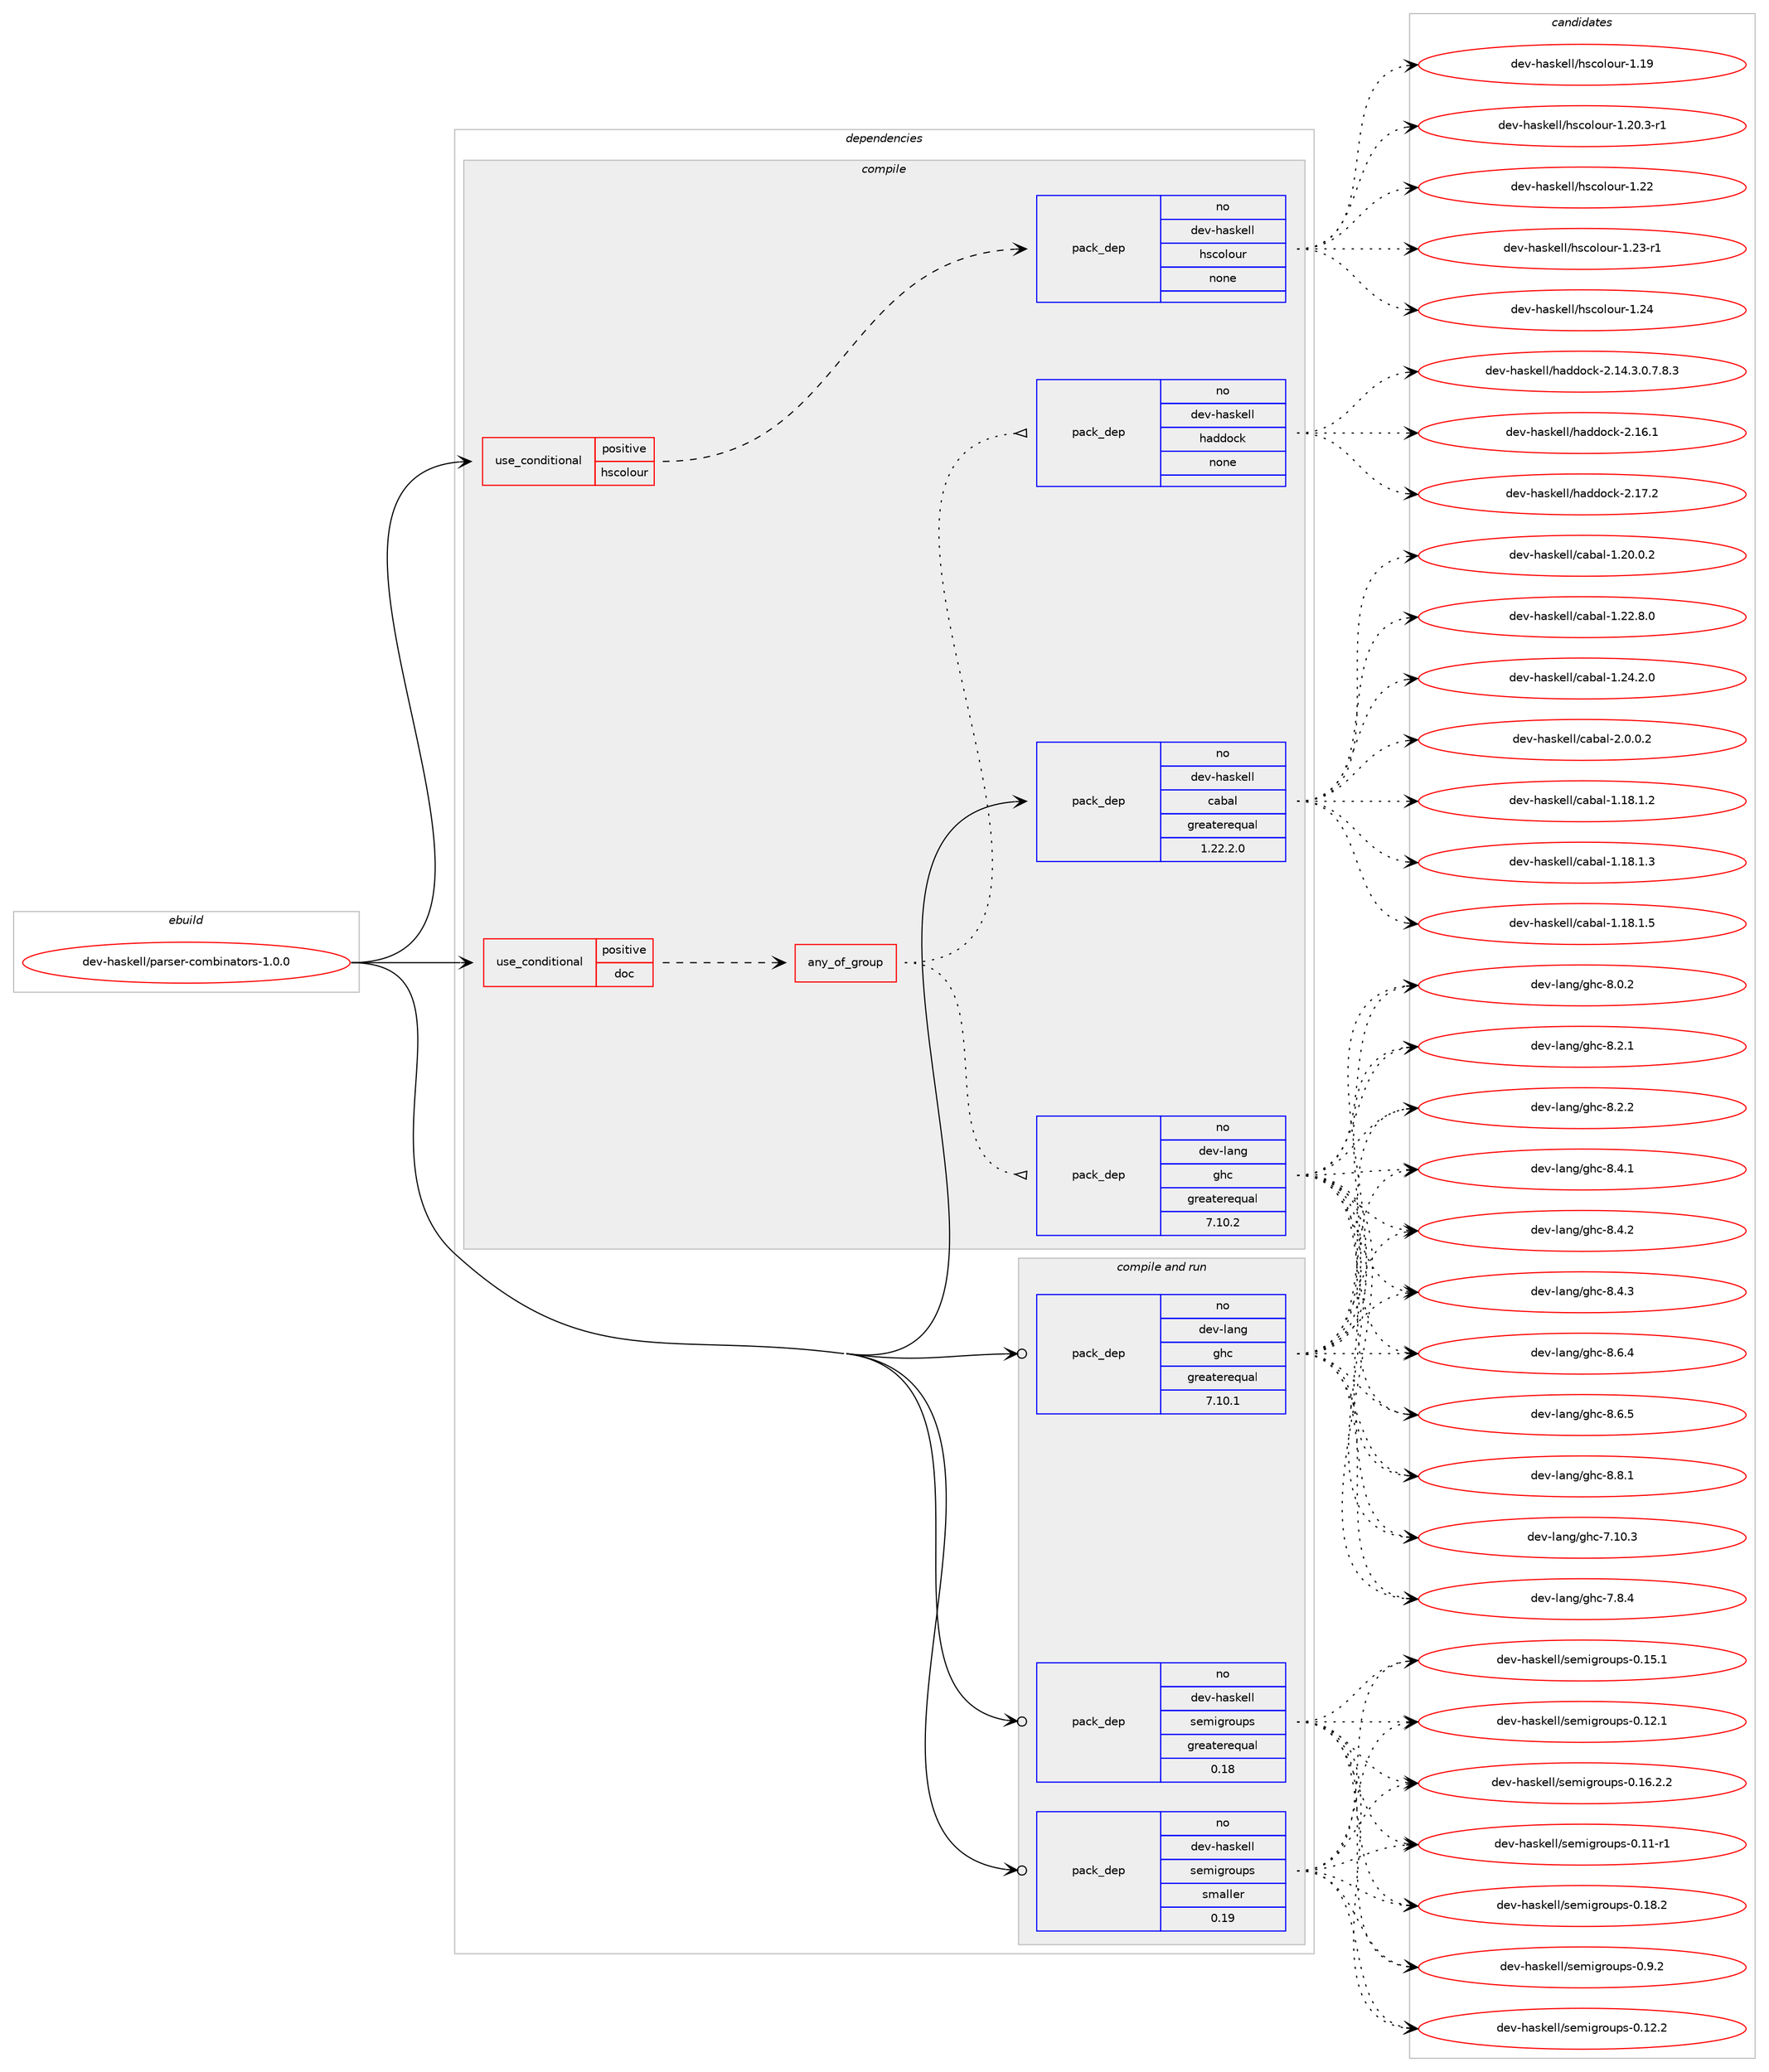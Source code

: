 digraph prolog {

# *************
# Graph options
# *************

newrank=true;
concentrate=true;
compound=true;
graph [rankdir=LR,fontname=Helvetica,fontsize=10,ranksep=1.5];#, ranksep=2.5, nodesep=0.2];
edge  [arrowhead=vee];
node  [fontname=Helvetica,fontsize=10];

# **********
# The ebuild
# **********

subgraph cluster_leftcol {
color=gray;
rank=same;
label=<<i>ebuild</i>>;
id [label="dev-haskell/parser-combinators-1.0.0", color=red, width=4, href="../dev-haskell/parser-combinators-1.0.0.svg"];
}

# ****************
# The dependencies
# ****************

subgraph cluster_midcol {
color=gray;
label=<<i>dependencies</i>>;
subgraph cluster_compile {
fillcolor="#eeeeee";
style=filled;
label=<<i>compile</i>>;
subgraph cond127105 {
dependency541143 [label=<<TABLE BORDER="0" CELLBORDER="1" CELLSPACING="0" CELLPADDING="4"><TR><TD ROWSPAN="3" CELLPADDING="10">use_conditional</TD></TR><TR><TD>positive</TD></TR><TR><TD>doc</TD></TR></TABLE>>, shape=none, color=red];
subgraph any10306 {
dependency541144 [label=<<TABLE BORDER="0" CELLBORDER="1" CELLSPACING="0" CELLPADDING="4"><TR><TD CELLPADDING="10">any_of_group</TD></TR></TABLE>>, shape=none, color=red];subgraph pack403375 {
dependency541145 [label=<<TABLE BORDER="0" CELLBORDER="1" CELLSPACING="0" CELLPADDING="4" WIDTH="220"><TR><TD ROWSPAN="6" CELLPADDING="30">pack_dep</TD></TR><TR><TD WIDTH="110">no</TD></TR><TR><TD>dev-haskell</TD></TR><TR><TD>haddock</TD></TR><TR><TD>none</TD></TR><TR><TD></TD></TR></TABLE>>, shape=none, color=blue];
}
dependency541144:e -> dependency541145:w [weight=20,style="dotted",arrowhead="oinv"];
subgraph pack403376 {
dependency541146 [label=<<TABLE BORDER="0" CELLBORDER="1" CELLSPACING="0" CELLPADDING="4" WIDTH="220"><TR><TD ROWSPAN="6" CELLPADDING="30">pack_dep</TD></TR><TR><TD WIDTH="110">no</TD></TR><TR><TD>dev-lang</TD></TR><TR><TD>ghc</TD></TR><TR><TD>greaterequal</TD></TR><TR><TD>7.10.2</TD></TR></TABLE>>, shape=none, color=blue];
}
dependency541144:e -> dependency541146:w [weight=20,style="dotted",arrowhead="oinv"];
}
dependency541143:e -> dependency541144:w [weight=20,style="dashed",arrowhead="vee"];
}
id:e -> dependency541143:w [weight=20,style="solid",arrowhead="vee"];
subgraph cond127106 {
dependency541147 [label=<<TABLE BORDER="0" CELLBORDER="1" CELLSPACING="0" CELLPADDING="4"><TR><TD ROWSPAN="3" CELLPADDING="10">use_conditional</TD></TR><TR><TD>positive</TD></TR><TR><TD>hscolour</TD></TR></TABLE>>, shape=none, color=red];
subgraph pack403377 {
dependency541148 [label=<<TABLE BORDER="0" CELLBORDER="1" CELLSPACING="0" CELLPADDING="4" WIDTH="220"><TR><TD ROWSPAN="6" CELLPADDING="30">pack_dep</TD></TR><TR><TD WIDTH="110">no</TD></TR><TR><TD>dev-haskell</TD></TR><TR><TD>hscolour</TD></TR><TR><TD>none</TD></TR><TR><TD></TD></TR></TABLE>>, shape=none, color=blue];
}
dependency541147:e -> dependency541148:w [weight=20,style="dashed",arrowhead="vee"];
}
id:e -> dependency541147:w [weight=20,style="solid",arrowhead="vee"];
subgraph pack403378 {
dependency541149 [label=<<TABLE BORDER="0" CELLBORDER="1" CELLSPACING="0" CELLPADDING="4" WIDTH="220"><TR><TD ROWSPAN="6" CELLPADDING="30">pack_dep</TD></TR><TR><TD WIDTH="110">no</TD></TR><TR><TD>dev-haskell</TD></TR><TR><TD>cabal</TD></TR><TR><TD>greaterequal</TD></TR><TR><TD>1.22.2.0</TD></TR></TABLE>>, shape=none, color=blue];
}
id:e -> dependency541149:w [weight=20,style="solid",arrowhead="vee"];
}
subgraph cluster_compileandrun {
fillcolor="#eeeeee";
style=filled;
label=<<i>compile and run</i>>;
subgraph pack403379 {
dependency541150 [label=<<TABLE BORDER="0" CELLBORDER="1" CELLSPACING="0" CELLPADDING="4" WIDTH="220"><TR><TD ROWSPAN="6" CELLPADDING="30">pack_dep</TD></TR><TR><TD WIDTH="110">no</TD></TR><TR><TD>dev-haskell</TD></TR><TR><TD>semigroups</TD></TR><TR><TD>greaterequal</TD></TR><TR><TD>0.18</TD></TR></TABLE>>, shape=none, color=blue];
}
id:e -> dependency541150:w [weight=20,style="solid",arrowhead="odotvee"];
subgraph pack403380 {
dependency541151 [label=<<TABLE BORDER="0" CELLBORDER="1" CELLSPACING="0" CELLPADDING="4" WIDTH="220"><TR><TD ROWSPAN="6" CELLPADDING="30">pack_dep</TD></TR><TR><TD WIDTH="110">no</TD></TR><TR><TD>dev-haskell</TD></TR><TR><TD>semigroups</TD></TR><TR><TD>smaller</TD></TR><TR><TD>0.19</TD></TR></TABLE>>, shape=none, color=blue];
}
id:e -> dependency541151:w [weight=20,style="solid",arrowhead="odotvee"];
subgraph pack403381 {
dependency541152 [label=<<TABLE BORDER="0" CELLBORDER="1" CELLSPACING="0" CELLPADDING="4" WIDTH="220"><TR><TD ROWSPAN="6" CELLPADDING="30">pack_dep</TD></TR><TR><TD WIDTH="110">no</TD></TR><TR><TD>dev-lang</TD></TR><TR><TD>ghc</TD></TR><TR><TD>greaterequal</TD></TR><TR><TD>7.10.1</TD></TR></TABLE>>, shape=none, color=blue];
}
id:e -> dependency541152:w [weight=20,style="solid",arrowhead="odotvee"];
}
subgraph cluster_run {
fillcolor="#eeeeee";
style=filled;
label=<<i>run</i>>;
}
}

# **************
# The candidates
# **************

subgraph cluster_choices {
rank=same;
color=gray;
label=<<i>candidates</i>>;

subgraph choice403375 {
color=black;
nodesep=1;
choice1001011184510497115107101108108471049710010011199107455046495246514648465546564651 [label="dev-haskell/haddock-2.14.3.0.7.8.3", color=red, width=4,href="../dev-haskell/haddock-2.14.3.0.7.8.3.svg"];
choice100101118451049711510710110810847104971001001119910745504649544649 [label="dev-haskell/haddock-2.16.1", color=red, width=4,href="../dev-haskell/haddock-2.16.1.svg"];
choice100101118451049711510710110810847104971001001119910745504649554650 [label="dev-haskell/haddock-2.17.2", color=red, width=4,href="../dev-haskell/haddock-2.17.2.svg"];
dependency541145:e -> choice1001011184510497115107101108108471049710010011199107455046495246514648465546564651:w [style=dotted,weight="100"];
dependency541145:e -> choice100101118451049711510710110810847104971001001119910745504649544649:w [style=dotted,weight="100"];
dependency541145:e -> choice100101118451049711510710110810847104971001001119910745504649554650:w [style=dotted,weight="100"];
}
subgraph choice403376 {
color=black;
nodesep=1;
choice1001011184510897110103471031049945554649484651 [label="dev-lang/ghc-7.10.3", color=red, width=4,href="../dev-lang/ghc-7.10.3.svg"];
choice10010111845108971101034710310499455546564652 [label="dev-lang/ghc-7.8.4", color=red, width=4,href="../dev-lang/ghc-7.8.4.svg"];
choice10010111845108971101034710310499455646484650 [label="dev-lang/ghc-8.0.2", color=red, width=4,href="../dev-lang/ghc-8.0.2.svg"];
choice10010111845108971101034710310499455646504649 [label="dev-lang/ghc-8.2.1", color=red, width=4,href="../dev-lang/ghc-8.2.1.svg"];
choice10010111845108971101034710310499455646504650 [label="dev-lang/ghc-8.2.2", color=red, width=4,href="../dev-lang/ghc-8.2.2.svg"];
choice10010111845108971101034710310499455646524649 [label="dev-lang/ghc-8.4.1", color=red, width=4,href="../dev-lang/ghc-8.4.1.svg"];
choice10010111845108971101034710310499455646524650 [label="dev-lang/ghc-8.4.2", color=red, width=4,href="../dev-lang/ghc-8.4.2.svg"];
choice10010111845108971101034710310499455646524651 [label="dev-lang/ghc-8.4.3", color=red, width=4,href="../dev-lang/ghc-8.4.3.svg"];
choice10010111845108971101034710310499455646544652 [label="dev-lang/ghc-8.6.4", color=red, width=4,href="../dev-lang/ghc-8.6.4.svg"];
choice10010111845108971101034710310499455646544653 [label="dev-lang/ghc-8.6.5", color=red, width=4,href="../dev-lang/ghc-8.6.5.svg"];
choice10010111845108971101034710310499455646564649 [label="dev-lang/ghc-8.8.1", color=red, width=4,href="../dev-lang/ghc-8.8.1.svg"];
dependency541146:e -> choice1001011184510897110103471031049945554649484651:w [style=dotted,weight="100"];
dependency541146:e -> choice10010111845108971101034710310499455546564652:w [style=dotted,weight="100"];
dependency541146:e -> choice10010111845108971101034710310499455646484650:w [style=dotted,weight="100"];
dependency541146:e -> choice10010111845108971101034710310499455646504649:w [style=dotted,weight="100"];
dependency541146:e -> choice10010111845108971101034710310499455646504650:w [style=dotted,weight="100"];
dependency541146:e -> choice10010111845108971101034710310499455646524649:w [style=dotted,weight="100"];
dependency541146:e -> choice10010111845108971101034710310499455646524650:w [style=dotted,weight="100"];
dependency541146:e -> choice10010111845108971101034710310499455646524651:w [style=dotted,weight="100"];
dependency541146:e -> choice10010111845108971101034710310499455646544652:w [style=dotted,weight="100"];
dependency541146:e -> choice10010111845108971101034710310499455646544653:w [style=dotted,weight="100"];
dependency541146:e -> choice10010111845108971101034710310499455646564649:w [style=dotted,weight="100"];
}
subgraph choice403377 {
color=black;
nodesep=1;
choice100101118451049711510710110810847104115991111081111171144549464957 [label="dev-haskell/hscolour-1.19", color=red, width=4,href="../dev-haskell/hscolour-1.19.svg"];
choice10010111845104971151071011081084710411599111108111117114454946504846514511449 [label="dev-haskell/hscolour-1.20.3-r1", color=red, width=4,href="../dev-haskell/hscolour-1.20.3-r1.svg"];
choice100101118451049711510710110810847104115991111081111171144549465050 [label="dev-haskell/hscolour-1.22", color=red, width=4,href="../dev-haskell/hscolour-1.22.svg"];
choice1001011184510497115107101108108471041159911110811111711445494650514511449 [label="dev-haskell/hscolour-1.23-r1", color=red, width=4,href="../dev-haskell/hscolour-1.23-r1.svg"];
choice100101118451049711510710110810847104115991111081111171144549465052 [label="dev-haskell/hscolour-1.24", color=red, width=4,href="../dev-haskell/hscolour-1.24.svg"];
dependency541148:e -> choice100101118451049711510710110810847104115991111081111171144549464957:w [style=dotted,weight="100"];
dependency541148:e -> choice10010111845104971151071011081084710411599111108111117114454946504846514511449:w [style=dotted,weight="100"];
dependency541148:e -> choice100101118451049711510710110810847104115991111081111171144549465050:w [style=dotted,weight="100"];
dependency541148:e -> choice1001011184510497115107101108108471041159911110811111711445494650514511449:w [style=dotted,weight="100"];
dependency541148:e -> choice100101118451049711510710110810847104115991111081111171144549465052:w [style=dotted,weight="100"];
}
subgraph choice403378 {
color=black;
nodesep=1;
choice10010111845104971151071011081084799979897108454946495646494650 [label="dev-haskell/cabal-1.18.1.2", color=red, width=4,href="../dev-haskell/cabal-1.18.1.2.svg"];
choice10010111845104971151071011081084799979897108454946495646494651 [label="dev-haskell/cabal-1.18.1.3", color=red, width=4,href="../dev-haskell/cabal-1.18.1.3.svg"];
choice10010111845104971151071011081084799979897108454946495646494653 [label="dev-haskell/cabal-1.18.1.5", color=red, width=4,href="../dev-haskell/cabal-1.18.1.5.svg"];
choice10010111845104971151071011081084799979897108454946504846484650 [label="dev-haskell/cabal-1.20.0.2", color=red, width=4,href="../dev-haskell/cabal-1.20.0.2.svg"];
choice10010111845104971151071011081084799979897108454946505046564648 [label="dev-haskell/cabal-1.22.8.0", color=red, width=4,href="../dev-haskell/cabal-1.22.8.0.svg"];
choice10010111845104971151071011081084799979897108454946505246504648 [label="dev-haskell/cabal-1.24.2.0", color=red, width=4,href="../dev-haskell/cabal-1.24.2.0.svg"];
choice100101118451049711510710110810847999798971084550464846484650 [label="dev-haskell/cabal-2.0.0.2", color=red, width=4,href="../dev-haskell/cabal-2.0.0.2.svg"];
dependency541149:e -> choice10010111845104971151071011081084799979897108454946495646494650:w [style=dotted,weight="100"];
dependency541149:e -> choice10010111845104971151071011081084799979897108454946495646494651:w [style=dotted,weight="100"];
dependency541149:e -> choice10010111845104971151071011081084799979897108454946495646494653:w [style=dotted,weight="100"];
dependency541149:e -> choice10010111845104971151071011081084799979897108454946504846484650:w [style=dotted,weight="100"];
dependency541149:e -> choice10010111845104971151071011081084799979897108454946505046564648:w [style=dotted,weight="100"];
dependency541149:e -> choice10010111845104971151071011081084799979897108454946505246504648:w [style=dotted,weight="100"];
dependency541149:e -> choice100101118451049711510710110810847999798971084550464846484650:w [style=dotted,weight="100"];
}
subgraph choice403379 {
color=black;
nodesep=1;
choice10010111845104971151071011081084711510110910510311411111711211545484649494511449 [label="dev-haskell/semigroups-0.11-r1", color=red, width=4,href="../dev-haskell/semigroups-0.11-r1.svg"];
choice10010111845104971151071011081084711510110910510311411111711211545484649504649 [label="dev-haskell/semigroups-0.12.1", color=red, width=4,href="../dev-haskell/semigroups-0.12.1.svg"];
choice10010111845104971151071011081084711510110910510311411111711211545484649504650 [label="dev-haskell/semigroups-0.12.2", color=red, width=4,href="../dev-haskell/semigroups-0.12.2.svg"];
choice10010111845104971151071011081084711510110910510311411111711211545484649534649 [label="dev-haskell/semigroups-0.15.1", color=red, width=4,href="../dev-haskell/semigroups-0.15.1.svg"];
choice100101118451049711510710110810847115101109105103114111117112115454846495446504650 [label="dev-haskell/semigroups-0.16.2.2", color=red, width=4,href="../dev-haskell/semigroups-0.16.2.2.svg"];
choice10010111845104971151071011081084711510110910510311411111711211545484649564650 [label="dev-haskell/semigroups-0.18.2", color=red, width=4,href="../dev-haskell/semigroups-0.18.2.svg"];
choice100101118451049711510710110810847115101109105103114111117112115454846574650 [label="dev-haskell/semigroups-0.9.2", color=red, width=4,href="../dev-haskell/semigroups-0.9.2.svg"];
dependency541150:e -> choice10010111845104971151071011081084711510110910510311411111711211545484649494511449:w [style=dotted,weight="100"];
dependency541150:e -> choice10010111845104971151071011081084711510110910510311411111711211545484649504649:w [style=dotted,weight="100"];
dependency541150:e -> choice10010111845104971151071011081084711510110910510311411111711211545484649504650:w [style=dotted,weight="100"];
dependency541150:e -> choice10010111845104971151071011081084711510110910510311411111711211545484649534649:w [style=dotted,weight="100"];
dependency541150:e -> choice100101118451049711510710110810847115101109105103114111117112115454846495446504650:w [style=dotted,weight="100"];
dependency541150:e -> choice10010111845104971151071011081084711510110910510311411111711211545484649564650:w [style=dotted,weight="100"];
dependency541150:e -> choice100101118451049711510710110810847115101109105103114111117112115454846574650:w [style=dotted,weight="100"];
}
subgraph choice403380 {
color=black;
nodesep=1;
choice10010111845104971151071011081084711510110910510311411111711211545484649494511449 [label="dev-haskell/semigroups-0.11-r1", color=red, width=4,href="../dev-haskell/semigroups-0.11-r1.svg"];
choice10010111845104971151071011081084711510110910510311411111711211545484649504649 [label="dev-haskell/semigroups-0.12.1", color=red, width=4,href="../dev-haskell/semigroups-0.12.1.svg"];
choice10010111845104971151071011081084711510110910510311411111711211545484649504650 [label="dev-haskell/semigroups-0.12.2", color=red, width=4,href="../dev-haskell/semigroups-0.12.2.svg"];
choice10010111845104971151071011081084711510110910510311411111711211545484649534649 [label="dev-haskell/semigroups-0.15.1", color=red, width=4,href="../dev-haskell/semigroups-0.15.1.svg"];
choice100101118451049711510710110810847115101109105103114111117112115454846495446504650 [label="dev-haskell/semigroups-0.16.2.2", color=red, width=4,href="../dev-haskell/semigroups-0.16.2.2.svg"];
choice10010111845104971151071011081084711510110910510311411111711211545484649564650 [label="dev-haskell/semigroups-0.18.2", color=red, width=4,href="../dev-haskell/semigroups-0.18.2.svg"];
choice100101118451049711510710110810847115101109105103114111117112115454846574650 [label="dev-haskell/semigroups-0.9.2", color=red, width=4,href="../dev-haskell/semigroups-0.9.2.svg"];
dependency541151:e -> choice10010111845104971151071011081084711510110910510311411111711211545484649494511449:w [style=dotted,weight="100"];
dependency541151:e -> choice10010111845104971151071011081084711510110910510311411111711211545484649504649:w [style=dotted,weight="100"];
dependency541151:e -> choice10010111845104971151071011081084711510110910510311411111711211545484649504650:w [style=dotted,weight="100"];
dependency541151:e -> choice10010111845104971151071011081084711510110910510311411111711211545484649534649:w [style=dotted,weight="100"];
dependency541151:e -> choice100101118451049711510710110810847115101109105103114111117112115454846495446504650:w [style=dotted,weight="100"];
dependency541151:e -> choice10010111845104971151071011081084711510110910510311411111711211545484649564650:w [style=dotted,weight="100"];
dependency541151:e -> choice100101118451049711510710110810847115101109105103114111117112115454846574650:w [style=dotted,weight="100"];
}
subgraph choice403381 {
color=black;
nodesep=1;
choice1001011184510897110103471031049945554649484651 [label="dev-lang/ghc-7.10.3", color=red, width=4,href="../dev-lang/ghc-7.10.3.svg"];
choice10010111845108971101034710310499455546564652 [label="dev-lang/ghc-7.8.4", color=red, width=4,href="../dev-lang/ghc-7.8.4.svg"];
choice10010111845108971101034710310499455646484650 [label="dev-lang/ghc-8.0.2", color=red, width=4,href="../dev-lang/ghc-8.0.2.svg"];
choice10010111845108971101034710310499455646504649 [label="dev-lang/ghc-8.2.1", color=red, width=4,href="../dev-lang/ghc-8.2.1.svg"];
choice10010111845108971101034710310499455646504650 [label="dev-lang/ghc-8.2.2", color=red, width=4,href="../dev-lang/ghc-8.2.2.svg"];
choice10010111845108971101034710310499455646524649 [label="dev-lang/ghc-8.4.1", color=red, width=4,href="../dev-lang/ghc-8.4.1.svg"];
choice10010111845108971101034710310499455646524650 [label="dev-lang/ghc-8.4.2", color=red, width=4,href="../dev-lang/ghc-8.4.2.svg"];
choice10010111845108971101034710310499455646524651 [label="dev-lang/ghc-8.4.3", color=red, width=4,href="../dev-lang/ghc-8.4.3.svg"];
choice10010111845108971101034710310499455646544652 [label="dev-lang/ghc-8.6.4", color=red, width=4,href="../dev-lang/ghc-8.6.4.svg"];
choice10010111845108971101034710310499455646544653 [label="dev-lang/ghc-8.6.5", color=red, width=4,href="../dev-lang/ghc-8.6.5.svg"];
choice10010111845108971101034710310499455646564649 [label="dev-lang/ghc-8.8.1", color=red, width=4,href="../dev-lang/ghc-8.8.1.svg"];
dependency541152:e -> choice1001011184510897110103471031049945554649484651:w [style=dotted,weight="100"];
dependency541152:e -> choice10010111845108971101034710310499455546564652:w [style=dotted,weight="100"];
dependency541152:e -> choice10010111845108971101034710310499455646484650:w [style=dotted,weight="100"];
dependency541152:e -> choice10010111845108971101034710310499455646504649:w [style=dotted,weight="100"];
dependency541152:e -> choice10010111845108971101034710310499455646504650:w [style=dotted,weight="100"];
dependency541152:e -> choice10010111845108971101034710310499455646524649:w [style=dotted,weight="100"];
dependency541152:e -> choice10010111845108971101034710310499455646524650:w [style=dotted,weight="100"];
dependency541152:e -> choice10010111845108971101034710310499455646524651:w [style=dotted,weight="100"];
dependency541152:e -> choice10010111845108971101034710310499455646544652:w [style=dotted,weight="100"];
dependency541152:e -> choice10010111845108971101034710310499455646544653:w [style=dotted,weight="100"];
dependency541152:e -> choice10010111845108971101034710310499455646564649:w [style=dotted,weight="100"];
}
}

}

